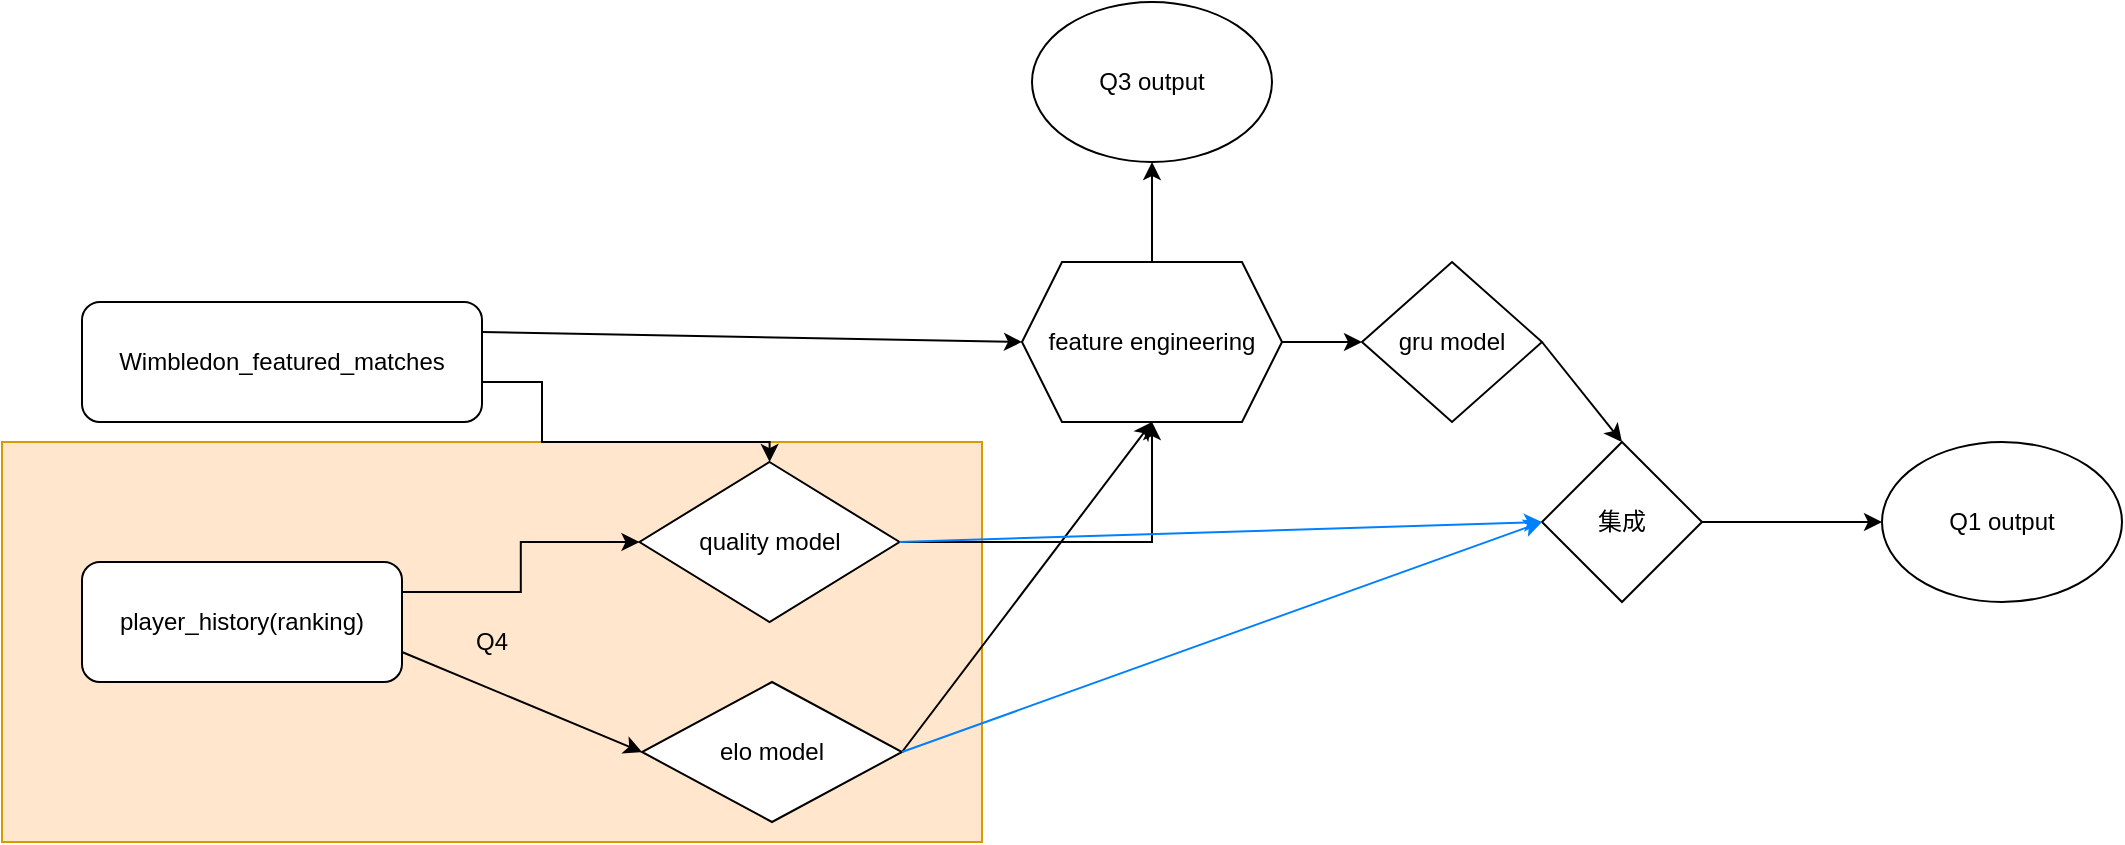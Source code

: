 <mxfile version="23.1.1" type="device">
  <diagram name="第 1 页" id="hH0LKVJ7pp5HMZkIdII2">
    <mxGraphModel dx="1913" dy="637" grid="1" gridSize="10" guides="1" tooltips="1" connect="1" arrows="1" fold="1" page="1" pageScale="1" pageWidth="827" pageHeight="1169" math="0" shadow="0">
      <root>
        <mxCell id="0" />
        <mxCell id="1" parent="0" />
        <mxCell id="lhTCApkAulSA1Vch31sw-25" value="Q4" style="rounded=0;whiteSpace=wrap;html=1;fillColor=#ffe6cc;strokeColor=#d79b00;" vertex="1" parent="1">
          <mxGeometry x="-690" y="340" width="490" height="200" as="geometry" />
        </mxCell>
        <mxCell id="lhTCApkAulSA1Vch31sw-4" value="" style="edgeStyle=orthogonalEdgeStyle;rounded=0;orthogonalLoop=1;jettySize=auto;html=1;" edge="1" parent="1" source="lhTCApkAulSA1Vch31sw-1" target="lhTCApkAulSA1Vch31sw-3">
          <mxGeometry relative="1" as="geometry">
            <Array as="points">
              <mxPoint x="-420" y="310" />
              <mxPoint x="-420" y="340" />
            </Array>
          </mxGeometry>
        </mxCell>
        <mxCell id="lhTCApkAulSA1Vch31sw-1" value="Wimbledon_featured_matches" style="rounded=1;whiteSpace=wrap;html=1;" vertex="1" parent="1">
          <mxGeometry x="-650" y="270" width="200" height="60" as="geometry" />
        </mxCell>
        <mxCell id="lhTCApkAulSA1Vch31sw-5" value="" style="edgeStyle=orthogonalEdgeStyle;rounded=0;orthogonalLoop=1;jettySize=auto;html=1;exitX=1;exitY=0.25;exitDx=0;exitDy=0;" edge="1" parent="1" source="lhTCApkAulSA1Vch31sw-2" target="lhTCApkAulSA1Vch31sw-3">
          <mxGeometry relative="1" as="geometry">
            <mxPoint x="-480" y="400" as="sourcePoint" />
          </mxGeometry>
        </mxCell>
        <mxCell id="lhTCApkAulSA1Vch31sw-2" value="player_history(ranking)" style="rounded=1;whiteSpace=wrap;html=1;" vertex="1" parent="1">
          <mxGeometry x="-650" y="400" width="160" height="60" as="geometry" />
        </mxCell>
        <mxCell id="lhTCApkAulSA1Vch31sw-12" value="" style="edgeStyle=orthogonalEdgeStyle;rounded=0;orthogonalLoop=1;jettySize=auto;html=1;" edge="1" parent="1" source="lhTCApkAulSA1Vch31sw-3" target="lhTCApkAulSA1Vch31sw-9">
          <mxGeometry relative="1" as="geometry" />
        </mxCell>
        <mxCell id="lhTCApkAulSA1Vch31sw-3" value="quality model" style="rhombus;whiteSpace=wrap;html=1;" vertex="1" parent="1">
          <mxGeometry x="-371.25" y="350" width="130" height="80" as="geometry" />
        </mxCell>
        <mxCell id="lhTCApkAulSA1Vch31sw-7" value="elo model" style="rhombus;whiteSpace=wrap;html=1;" vertex="1" parent="1">
          <mxGeometry x="-370" y="460" width="130" height="70" as="geometry" />
        </mxCell>
        <mxCell id="lhTCApkAulSA1Vch31sw-8" value="" style="endArrow=classic;html=1;rounded=0;entryX=0;entryY=0.5;entryDx=0;entryDy=0;exitX=1;exitY=0.75;exitDx=0;exitDy=0;" edge="1" parent="1" source="lhTCApkAulSA1Vch31sw-2" target="lhTCApkAulSA1Vch31sw-7">
          <mxGeometry width="50" height="50" relative="1" as="geometry">
            <mxPoint x="-480" y="470" as="sourcePoint" />
            <mxPoint x="-300" y="440" as="targetPoint" />
          </mxGeometry>
        </mxCell>
        <mxCell id="lhTCApkAulSA1Vch31sw-15" value="" style="edgeStyle=orthogonalEdgeStyle;rounded=0;orthogonalLoop=1;jettySize=auto;html=1;" edge="1" parent="1" source="lhTCApkAulSA1Vch31sw-9" target="lhTCApkAulSA1Vch31sw-14">
          <mxGeometry relative="1" as="geometry" />
        </mxCell>
        <mxCell id="lhTCApkAulSA1Vch31sw-24" value="" style="edgeStyle=orthogonalEdgeStyle;rounded=0;orthogonalLoop=1;jettySize=auto;html=1;" edge="1" parent="1" source="lhTCApkAulSA1Vch31sw-9" target="lhTCApkAulSA1Vch31sw-23">
          <mxGeometry relative="1" as="geometry" />
        </mxCell>
        <mxCell id="lhTCApkAulSA1Vch31sw-9" value="feature engineering" style="shape=hexagon;perimeter=hexagonPerimeter2;whiteSpace=wrap;html=1;fixedSize=1;" vertex="1" parent="1">
          <mxGeometry x="-180" y="250" width="130" height="80" as="geometry" />
        </mxCell>
        <mxCell id="lhTCApkAulSA1Vch31sw-10" value="" style="endArrow=classic;html=1;rounded=0;entryX=0;entryY=0.5;entryDx=0;entryDy=0;exitX=1;exitY=0.25;exitDx=0;exitDy=0;" edge="1" parent="1" source="lhTCApkAulSA1Vch31sw-1" target="lhTCApkAulSA1Vch31sw-9">
          <mxGeometry width="50" height="50" relative="1" as="geometry">
            <mxPoint x="-450" y="320" as="sourcePoint" />
            <mxPoint x="-400" y="270" as="targetPoint" />
          </mxGeometry>
        </mxCell>
        <mxCell id="lhTCApkAulSA1Vch31sw-13" value="" style="endArrow=classic;html=1;rounded=0;exitX=1;exitY=0.5;exitDx=0;exitDy=0;entryX=0.5;entryY=1;entryDx=0;entryDy=0;" edge="1" parent="1" source="lhTCApkAulSA1Vch31sw-7" target="lhTCApkAulSA1Vch31sw-9">
          <mxGeometry width="50" height="50" relative="1" as="geometry">
            <mxPoint x="-390" y="470" as="sourcePoint" />
            <mxPoint x="-340" y="420" as="targetPoint" />
          </mxGeometry>
        </mxCell>
        <mxCell id="lhTCApkAulSA1Vch31sw-14" value="gru model" style="rhombus;whiteSpace=wrap;html=1;" vertex="1" parent="1">
          <mxGeometry x="-10" y="250" width="90" height="80" as="geometry" />
        </mxCell>
        <mxCell id="lhTCApkAulSA1Vch31sw-22" value="" style="edgeStyle=orthogonalEdgeStyle;rounded=0;orthogonalLoop=1;jettySize=auto;html=1;" edge="1" parent="1" source="lhTCApkAulSA1Vch31sw-17" target="lhTCApkAulSA1Vch31sw-21">
          <mxGeometry relative="1" as="geometry" />
        </mxCell>
        <mxCell id="lhTCApkAulSA1Vch31sw-17" value="集成" style="rhombus;whiteSpace=wrap;html=1;" vertex="1" parent="1">
          <mxGeometry x="80" y="340" width="80" height="80" as="geometry" />
        </mxCell>
        <mxCell id="lhTCApkAulSA1Vch31sw-18" value="" style="endArrow=classic;html=1;rounded=0;entryX=0.5;entryY=0;entryDx=0;entryDy=0;exitX=1;exitY=0.5;exitDx=0;exitDy=0;" edge="1" parent="1" source="lhTCApkAulSA1Vch31sw-14" target="lhTCApkAulSA1Vch31sw-17">
          <mxGeometry width="50" height="50" relative="1" as="geometry">
            <mxPoint x="-120" y="430" as="sourcePoint" />
            <mxPoint x="-70" y="380" as="targetPoint" />
          </mxGeometry>
        </mxCell>
        <mxCell id="lhTCApkAulSA1Vch31sw-19" value="" style="endArrow=classic;html=1;rounded=0;entryX=0;entryY=0.5;entryDx=0;entryDy=0;exitX=1;exitY=0.5;exitDx=0;exitDy=0;strokeColor=#007FFF;" edge="1" parent="1" source="lhTCApkAulSA1Vch31sw-3" target="lhTCApkAulSA1Vch31sw-17">
          <mxGeometry width="50" height="50" relative="1" as="geometry">
            <mxPoint x="-140" y="440" as="sourcePoint" />
            <mxPoint x="-90" y="390" as="targetPoint" />
          </mxGeometry>
        </mxCell>
        <mxCell id="lhTCApkAulSA1Vch31sw-20" value="" style="endArrow=classic;html=1;rounded=0;exitX=1;exitY=0.5;exitDx=0;exitDy=0;entryX=0;entryY=0.5;entryDx=0;entryDy=0;strokeColor=#007FFF;" edge="1" parent="1" source="lhTCApkAulSA1Vch31sw-7" target="lhTCApkAulSA1Vch31sw-17">
          <mxGeometry width="50" height="50" relative="1" as="geometry">
            <mxPoint x="-50" y="460" as="sourcePoint" />
            <mxPoint y="410" as="targetPoint" />
          </mxGeometry>
        </mxCell>
        <mxCell id="lhTCApkAulSA1Vch31sw-21" value="Q1 output" style="ellipse;whiteSpace=wrap;html=1;" vertex="1" parent="1">
          <mxGeometry x="250" y="340" width="120" height="80" as="geometry" />
        </mxCell>
        <mxCell id="lhTCApkAulSA1Vch31sw-23" value="Q3 output" style="ellipse;whiteSpace=wrap;html=1;" vertex="1" parent="1">
          <mxGeometry x="-175" y="120" width="120" height="80" as="geometry" />
        </mxCell>
      </root>
    </mxGraphModel>
  </diagram>
</mxfile>
